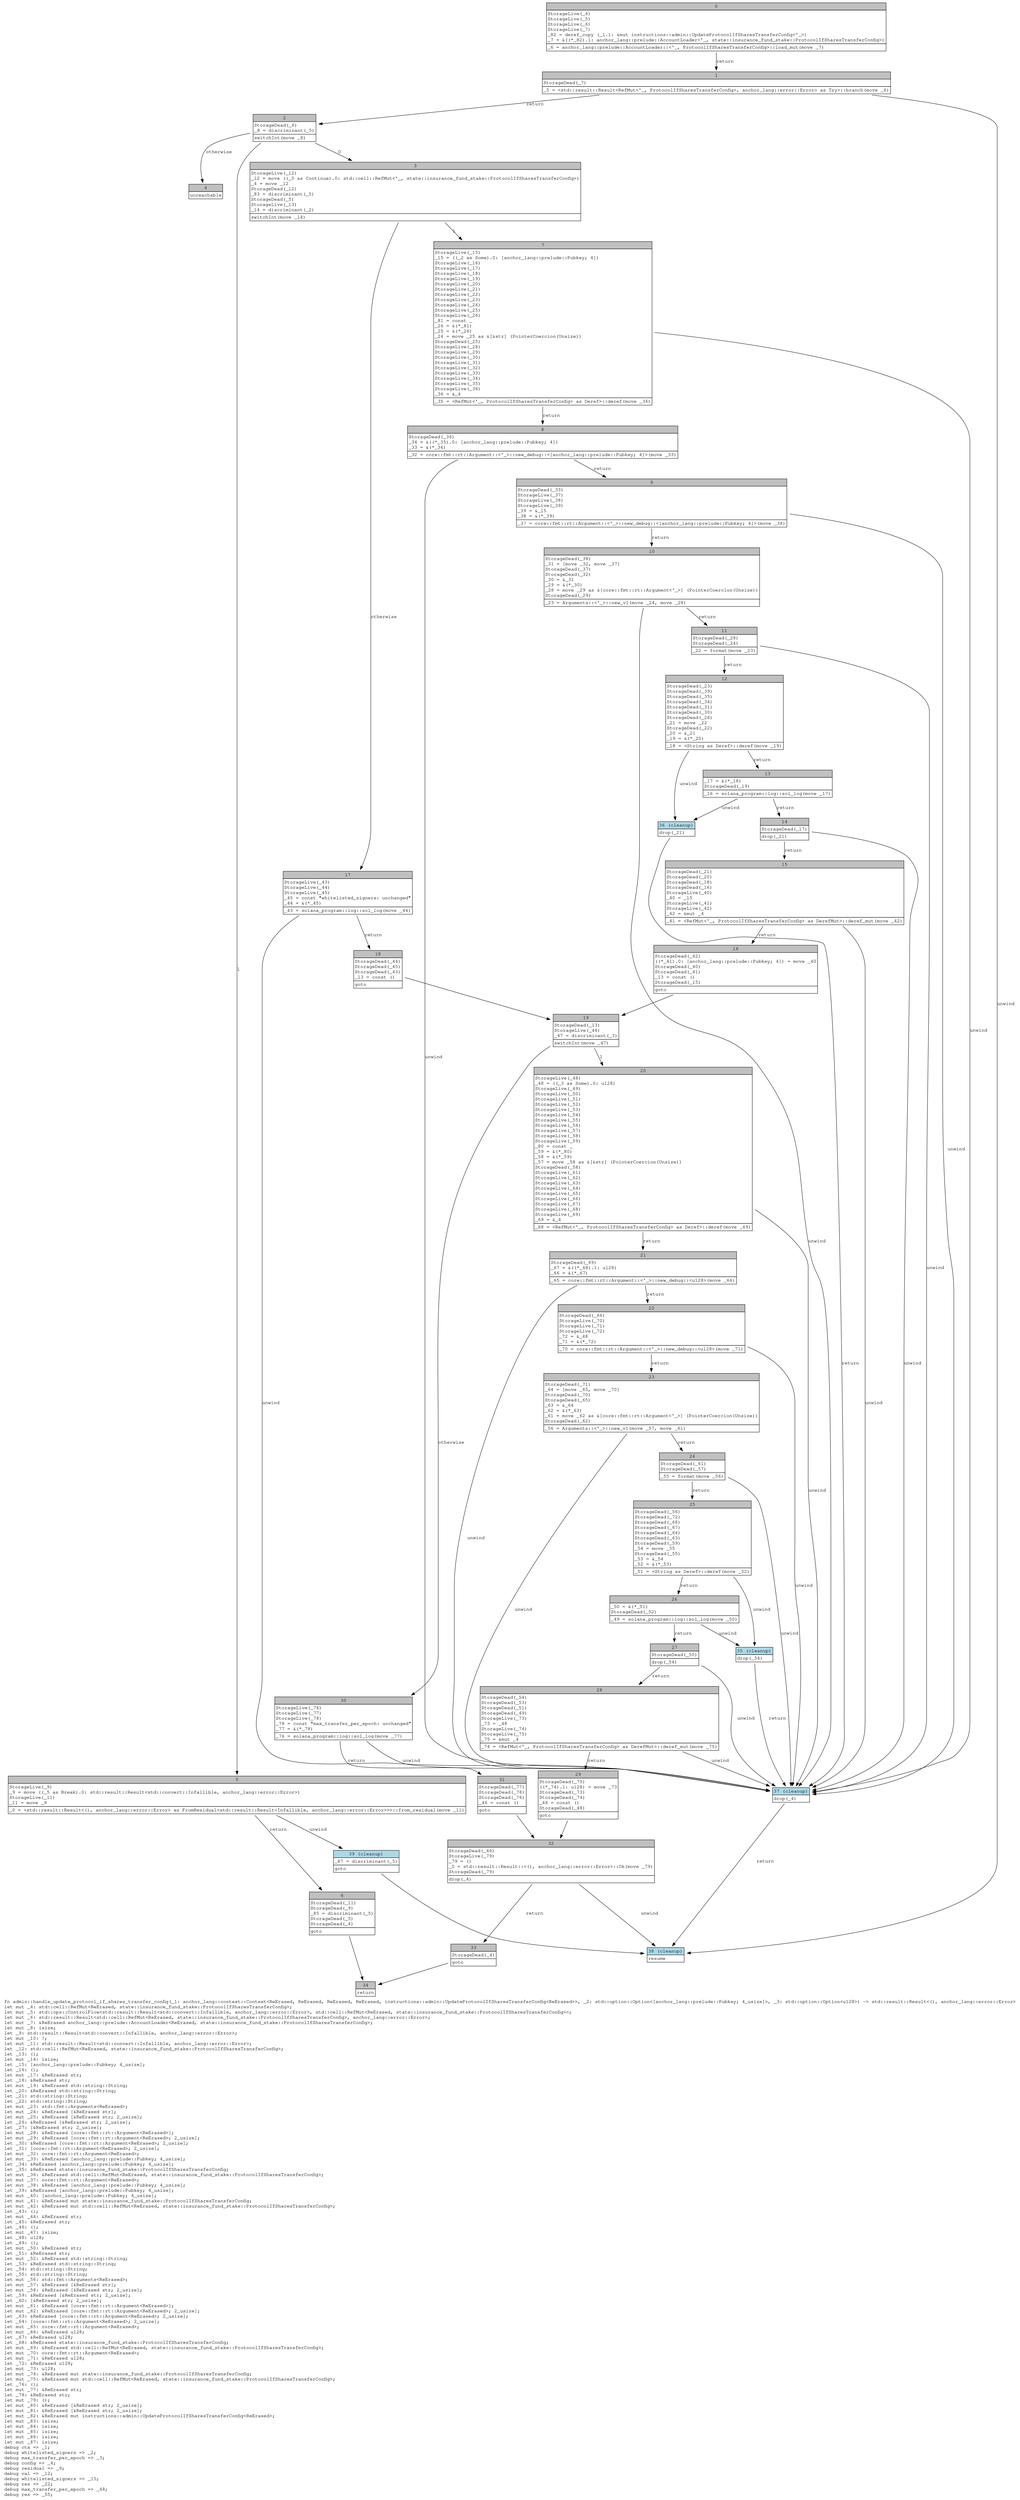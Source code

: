 digraph Mir_0_1110 {
    graph [fontname="Courier, monospace"];
    node [fontname="Courier, monospace"];
    edge [fontname="Courier, monospace"];
    label=<fn admin::handle_update_protocol_if_shares_transfer_config(_1: anchor_lang::context::Context&lt;ReErased, ReErased, ReErased, ReErased, instructions::admin::UpdateProtocolIfSharesTransferConfig&lt;ReErased&gt;&gt;, _2: std::option::Option&lt;[anchor_lang::prelude::Pubkey; 4_usize]&gt;, _3: std::option::Option&lt;u128&gt;) -&gt; std::result::Result&lt;(), anchor_lang::error::Error&gt;<br align="left"/>let mut _4: std::cell::RefMut&lt;ReErased, state::insurance_fund_stake::ProtocolIfSharesTransferConfig&gt;;<br align="left"/>let mut _5: std::ops::ControlFlow&lt;std::result::Result&lt;std::convert::Infallible, anchor_lang::error::Error&gt;, std::cell::RefMut&lt;ReErased, state::insurance_fund_stake::ProtocolIfSharesTransferConfig&gt;&gt;;<br align="left"/>let mut _6: std::result::Result&lt;std::cell::RefMut&lt;ReErased, state::insurance_fund_stake::ProtocolIfSharesTransferConfig&gt;, anchor_lang::error::Error&gt;;<br align="left"/>let mut _7: &amp;ReErased anchor_lang::prelude::AccountLoader&lt;ReErased, state::insurance_fund_stake::ProtocolIfSharesTransferConfig&gt;;<br align="left"/>let mut _8: isize;<br align="left"/>let _9: std::result::Result&lt;std::convert::Infallible, anchor_lang::error::Error&gt;;<br align="left"/>let mut _10: !;<br align="left"/>let mut _11: std::result::Result&lt;std::convert::Infallible, anchor_lang::error::Error&gt;;<br align="left"/>let _12: std::cell::RefMut&lt;ReErased, state::insurance_fund_stake::ProtocolIfSharesTransferConfig&gt;;<br align="left"/>let _13: ();<br align="left"/>let mut _14: isize;<br align="left"/>let _15: [anchor_lang::prelude::Pubkey; 4_usize];<br align="left"/>let _16: ();<br align="left"/>let mut _17: &amp;ReErased str;<br align="left"/>let _18: &amp;ReErased str;<br align="left"/>let mut _19: &amp;ReErased std::string::String;<br align="left"/>let _20: &amp;ReErased std::string::String;<br align="left"/>let _21: std::string::String;<br align="left"/>let _22: std::string::String;<br align="left"/>let mut _23: std::fmt::Arguments&lt;ReErased&gt;;<br align="left"/>let mut _24: &amp;ReErased [&amp;ReErased str];<br align="left"/>let mut _25: &amp;ReErased [&amp;ReErased str; 2_usize];<br align="left"/>let _26: &amp;ReErased [&amp;ReErased str; 2_usize];<br align="left"/>let _27: [&amp;ReErased str; 2_usize];<br align="left"/>let mut _28: &amp;ReErased [core::fmt::rt::Argument&lt;ReErased&gt;];<br align="left"/>let mut _29: &amp;ReErased [core::fmt::rt::Argument&lt;ReErased&gt;; 2_usize];<br align="left"/>let _30: &amp;ReErased [core::fmt::rt::Argument&lt;ReErased&gt;; 2_usize];<br align="left"/>let _31: [core::fmt::rt::Argument&lt;ReErased&gt;; 2_usize];<br align="left"/>let mut _32: core::fmt::rt::Argument&lt;ReErased&gt;;<br align="left"/>let mut _33: &amp;ReErased [anchor_lang::prelude::Pubkey; 4_usize];<br align="left"/>let _34: &amp;ReErased [anchor_lang::prelude::Pubkey; 4_usize];<br align="left"/>let _35: &amp;ReErased state::insurance_fund_stake::ProtocolIfSharesTransferConfig;<br align="left"/>let mut _36: &amp;ReErased std::cell::RefMut&lt;ReErased, state::insurance_fund_stake::ProtocolIfSharesTransferConfig&gt;;<br align="left"/>let mut _37: core::fmt::rt::Argument&lt;ReErased&gt;;<br align="left"/>let mut _38: &amp;ReErased [anchor_lang::prelude::Pubkey; 4_usize];<br align="left"/>let _39: &amp;ReErased [anchor_lang::prelude::Pubkey; 4_usize];<br align="left"/>let mut _40: [anchor_lang::prelude::Pubkey; 4_usize];<br align="left"/>let mut _41: &amp;ReErased mut state::insurance_fund_stake::ProtocolIfSharesTransferConfig;<br align="left"/>let mut _42: &amp;ReErased mut std::cell::RefMut&lt;ReErased, state::insurance_fund_stake::ProtocolIfSharesTransferConfig&gt;;<br align="left"/>let _43: ();<br align="left"/>let mut _44: &amp;ReErased str;<br align="left"/>let _45: &amp;ReErased str;<br align="left"/>let _46: ();<br align="left"/>let mut _47: isize;<br align="left"/>let _48: u128;<br align="left"/>let _49: ();<br align="left"/>let mut _50: &amp;ReErased str;<br align="left"/>let _51: &amp;ReErased str;<br align="left"/>let mut _52: &amp;ReErased std::string::String;<br align="left"/>let _53: &amp;ReErased std::string::String;<br align="left"/>let _54: std::string::String;<br align="left"/>let _55: std::string::String;<br align="left"/>let mut _56: std::fmt::Arguments&lt;ReErased&gt;;<br align="left"/>let mut _57: &amp;ReErased [&amp;ReErased str];<br align="left"/>let mut _58: &amp;ReErased [&amp;ReErased str; 2_usize];<br align="left"/>let _59: &amp;ReErased [&amp;ReErased str; 2_usize];<br align="left"/>let _60: [&amp;ReErased str; 2_usize];<br align="left"/>let mut _61: &amp;ReErased [core::fmt::rt::Argument&lt;ReErased&gt;];<br align="left"/>let mut _62: &amp;ReErased [core::fmt::rt::Argument&lt;ReErased&gt;; 2_usize];<br align="left"/>let _63: &amp;ReErased [core::fmt::rt::Argument&lt;ReErased&gt;; 2_usize];<br align="left"/>let _64: [core::fmt::rt::Argument&lt;ReErased&gt;; 2_usize];<br align="left"/>let mut _65: core::fmt::rt::Argument&lt;ReErased&gt;;<br align="left"/>let mut _66: &amp;ReErased u128;<br align="left"/>let _67: &amp;ReErased u128;<br align="left"/>let _68: &amp;ReErased state::insurance_fund_stake::ProtocolIfSharesTransferConfig;<br align="left"/>let mut _69: &amp;ReErased std::cell::RefMut&lt;ReErased, state::insurance_fund_stake::ProtocolIfSharesTransferConfig&gt;;<br align="left"/>let mut _70: core::fmt::rt::Argument&lt;ReErased&gt;;<br align="left"/>let mut _71: &amp;ReErased u128;<br align="left"/>let _72: &amp;ReErased u128;<br align="left"/>let mut _73: u128;<br align="left"/>let mut _74: &amp;ReErased mut state::insurance_fund_stake::ProtocolIfSharesTransferConfig;<br align="left"/>let mut _75: &amp;ReErased mut std::cell::RefMut&lt;ReErased, state::insurance_fund_stake::ProtocolIfSharesTransferConfig&gt;;<br align="left"/>let _76: ();<br align="left"/>let mut _77: &amp;ReErased str;<br align="left"/>let _78: &amp;ReErased str;<br align="left"/>let mut _79: ();<br align="left"/>let mut _80: &amp;ReErased [&amp;ReErased str; 2_usize];<br align="left"/>let mut _81: &amp;ReErased [&amp;ReErased str; 2_usize];<br align="left"/>let mut _82: &amp;ReErased mut instructions::admin::UpdateProtocolIfSharesTransferConfig&lt;ReErased&gt;;<br align="left"/>let mut _83: isize;<br align="left"/>let mut _84: isize;<br align="left"/>let mut _85: isize;<br align="left"/>let mut _86: isize;<br align="left"/>let mut _87: isize;<br align="left"/>debug ctx =&gt; _1;<br align="left"/>debug whitelisted_signers =&gt; _2;<br align="left"/>debug max_transfer_per_epoch =&gt; _3;<br align="left"/>debug config =&gt; _4;<br align="left"/>debug residual =&gt; _9;<br align="left"/>debug val =&gt; _12;<br align="left"/>debug whitelisted_signers =&gt; _15;<br align="left"/>debug res =&gt; _22;<br align="left"/>debug max_transfer_per_epoch =&gt; _48;<br align="left"/>debug res =&gt; _55;<br align="left"/>>;
    bb0__0_1110 [shape="none", label=<<table border="0" cellborder="1" cellspacing="0"><tr><td bgcolor="gray" align="center" colspan="1">0</td></tr><tr><td align="left" balign="left">StorageLive(_4)<br/>StorageLive(_5)<br/>StorageLive(_6)<br/>StorageLive(_7)<br/>_82 = deref_copy (_1.1: &amp;mut instructions::admin::UpdateProtocolIfSharesTransferConfig&lt;'_&gt;)<br/>_7 = &amp;((*_82).1: anchor_lang::prelude::AccountLoader&lt;'_, state::insurance_fund_stake::ProtocolIfSharesTransferConfig&gt;)<br/></td></tr><tr><td align="left">_6 = anchor_lang::prelude::AccountLoader::&lt;'_, ProtocolIfSharesTransferConfig&gt;::load_mut(move _7)</td></tr></table>>];
    bb1__0_1110 [shape="none", label=<<table border="0" cellborder="1" cellspacing="0"><tr><td bgcolor="gray" align="center" colspan="1">1</td></tr><tr><td align="left" balign="left">StorageDead(_7)<br/></td></tr><tr><td align="left">_5 = &lt;std::result::Result&lt;RefMut&lt;'_, ProtocolIfSharesTransferConfig&gt;, anchor_lang::error::Error&gt; as Try&gt;::branch(move _6)</td></tr></table>>];
    bb2__0_1110 [shape="none", label=<<table border="0" cellborder="1" cellspacing="0"><tr><td bgcolor="gray" align="center" colspan="1">2</td></tr><tr><td align="left" balign="left">StorageDead(_6)<br/>_8 = discriminant(_5)<br/></td></tr><tr><td align="left">switchInt(move _8)</td></tr></table>>];
    bb3__0_1110 [shape="none", label=<<table border="0" cellborder="1" cellspacing="0"><tr><td bgcolor="gray" align="center" colspan="1">3</td></tr><tr><td align="left" balign="left">StorageLive(_12)<br/>_12 = move ((_5 as Continue).0: std::cell::RefMut&lt;'_, state::insurance_fund_stake::ProtocolIfSharesTransferConfig&gt;)<br/>_4 = move _12<br/>StorageDead(_12)<br/>_83 = discriminant(_5)<br/>StorageDead(_5)<br/>StorageLive(_13)<br/>_14 = discriminant(_2)<br/></td></tr><tr><td align="left">switchInt(move _14)</td></tr></table>>];
    bb4__0_1110 [shape="none", label=<<table border="0" cellborder="1" cellspacing="0"><tr><td bgcolor="gray" align="center" colspan="1">4</td></tr><tr><td align="left">unreachable</td></tr></table>>];
    bb5__0_1110 [shape="none", label=<<table border="0" cellborder="1" cellspacing="0"><tr><td bgcolor="gray" align="center" colspan="1">5</td></tr><tr><td align="left" balign="left">StorageLive(_9)<br/>_9 = move ((_5 as Break).0: std::result::Result&lt;std::convert::Infallible, anchor_lang::error::Error&gt;)<br/>StorageLive(_11)<br/>_11 = move _9<br/></td></tr><tr><td align="left">_0 = &lt;std::result::Result&lt;(), anchor_lang::error::Error&gt; as FromResidual&lt;std::result::Result&lt;Infallible, anchor_lang::error::Error&gt;&gt;&gt;::from_residual(move _11)</td></tr></table>>];
    bb6__0_1110 [shape="none", label=<<table border="0" cellborder="1" cellspacing="0"><tr><td bgcolor="gray" align="center" colspan="1">6</td></tr><tr><td align="left" balign="left">StorageDead(_11)<br/>StorageDead(_9)<br/>_85 = discriminant(_5)<br/>StorageDead(_5)<br/>StorageDead(_4)<br/></td></tr><tr><td align="left">goto</td></tr></table>>];
    bb7__0_1110 [shape="none", label=<<table border="0" cellborder="1" cellspacing="0"><tr><td bgcolor="gray" align="center" colspan="1">7</td></tr><tr><td align="left" balign="left">StorageLive(_15)<br/>_15 = ((_2 as Some).0: [anchor_lang::prelude::Pubkey; 4])<br/>StorageLive(_16)<br/>StorageLive(_17)<br/>StorageLive(_18)<br/>StorageLive(_19)<br/>StorageLive(_20)<br/>StorageLive(_21)<br/>StorageLive(_22)<br/>StorageLive(_23)<br/>StorageLive(_24)<br/>StorageLive(_25)<br/>StorageLive(_26)<br/>_81 = const _<br/>_26 = &amp;(*_81)<br/>_25 = &amp;(*_26)<br/>_24 = move _25 as &amp;[&amp;str] (PointerCoercion(Unsize))<br/>StorageDead(_25)<br/>StorageLive(_28)<br/>StorageLive(_29)<br/>StorageLive(_30)<br/>StorageLive(_31)<br/>StorageLive(_32)<br/>StorageLive(_33)<br/>StorageLive(_34)<br/>StorageLive(_35)<br/>StorageLive(_36)<br/>_36 = &amp;_4<br/></td></tr><tr><td align="left">_35 = &lt;RefMut&lt;'_, ProtocolIfSharesTransferConfig&gt; as Deref&gt;::deref(move _36)</td></tr></table>>];
    bb8__0_1110 [shape="none", label=<<table border="0" cellborder="1" cellspacing="0"><tr><td bgcolor="gray" align="center" colspan="1">8</td></tr><tr><td align="left" balign="left">StorageDead(_36)<br/>_34 = &amp;((*_35).0: [anchor_lang::prelude::Pubkey; 4])<br/>_33 = &amp;(*_34)<br/></td></tr><tr><td align="left">_32 = core::fmt::rt::Argument::&lt;'_&gt;::new_debug::&lt;[anchor_lang::prelude::Pubkey; 4]&gt;(move _33)</td></tr></table>>];
    bb9__0_1110 [shape="none", label=<<table border="0" cellborder="1" cellspacing="0"><tr><td bgcolor="gray" align="center" colspan="1">9</td></tr><tr><td align="left" balign="left">StorageDead(_33)<br/>StorageLive(_37)<br/>StorageLive(_38)<br/>StorageLive(_39)<br/>_39 = &amp;_15<br/>_38 = &amp;(*_39)<br/></td></tr><tr><td align="left">_37 = core::fmt::rt::Argument::&lt;'_&gt;::new_debug::&lt;[anchor_lang::prelude::Pubkey; 4]&gt;(move _38)</td></tr></table>>];
    bb10__0_1110 [shape="none", label=<<table border="0" cellborder="1" cellspacing="0"><tr><td bgcolor="gray" align="center" colspan="1">10</td></tr><tr><td align="left" balign="left">StorageDead(_38)<br/>_31 = [move _32, move _37]<br/>StorageDead(_37)<br/>StorageDead(_32)<br/>_30 = &amp;_31<br/>_29 = &amp;(*_30)<br/>_28 = move _29 as &amp;[core::fmt::rt::Argument&lt;'_&gt;] (PointerCoercion(Unsize))<br/>StorageDead(_29)<br/></td></tr><tr><td align="left">_23 = Arguments::&lt;'_&gt;::new_v1(move _24, move _28)</td></tr></table>>];
    bb11__0_1110 [shape="none", label=<<table border="0" cellborder="1" cellspacing="0"><tr><td bgcolor="gray" align="center" colspan="1">11</td></tr><tr><td align="left" balign="left">StorageDead(_28)<br/>StorageDead(_24)<br/></td></tr><tr><td align="left">_22 = format(move _23)</td></tr></table>>];
    bb12__0_1110 [shape="none", label=<<table border="0" cellborder="1" cellspacing="0"><tr><td bgcolor="gray" align="center" colspan="1">12</td></tr><tr><td align="left" balign="left">StorageDead(_23)<br/>StorageDead(_39)<br/>StorageDead(_35)<br/>StorageDead(_34)<br/>StorageDead(_31)<br/>StorageDead(_30)<br/>StorageDead(_26)<br/>_21 = move _22<br/>StorageDead(_22)<br/>_20 = &amp;_21<br/>_19 = &amp;(*_20)<br/></td></tr><tr><td align="left">_18 = &lt;String as Deref&gt;::deref(move _19)</td></tr></table>>];
    bb13__0_1110 [shape="none", label=<<table border="0" cellborder="1" cellspacing="0"><tr><td bgcolor="gray" align="center" colspan="1">13</td></tr><tr><td align="left" balign="left">_17 = &amp;(*_18)<br/>StorageDead(_19)<br/></td></tr><tr><td align="left">_16 = solana_program::log::sol_log(move _17)</td></tr></table>>];
    bb14__0_1110 [shape="none", label=<<table border="0" cellborder="1" cellspacing="0"><tr><td bgcolor="gray" align="center" colspan="1">14</td></tr><tr><td align="left" balign="left">StorageDead(_17)<br/></td></tr><tr><td align="left">drop(_21)</td></tr></table>>];
    bb15__0_1110 [shape="none", label=<<table border="0" cellborder="1" cellspacing="0"><tr><td bgcolor="gray" align="center" colspan="1">15</td></tr><tr><td align="left" balign="left">StorageDead(_21)<br/>StorageDead(_20)<br/>StorageDead(_18)<br/>StorageDead(_16)<br/>StorageLive(_40)<br/>_40 = _15<br/>StorageLive(_41)<br/>StorageLive(_42)<br/>_42 = &amp;mut _4<br/></td></tr><tr><td align="left">_41 = &lt;RefMut&lt;'_, ProtocolIfSharesTransferConfig&gt; as DerefMut&gt;::deref_mut(move _42)</td></tr></table>>];
    bb16__0_1110 [shape="none", label=<<table border="0" cellborder="1" cellspacing="0"><tr><td bgcolor="gray" align="center" colspan="1">16</td></tr><tr><td align="left" balign="left">StorageDead(_42)<br/>((*_41).0: [anchor_lang::prelude::Pubkey; 4]) = move _40<br/>StorageDead(_40)<br/>StorageDead(_41)<br/>_13 = const ()<br/>StorageDead(_15)<br/></td></tr><tr><td align="left">goto</td></tr></table>>];
    bb17__0_1110 [shape="none", label=<<table border="0" cellborder="1" cellspacing="0"><tr><td bgcolor="gray" align="center" colspan="1">17</td></tr><tr><td align="left" balign="left">StorageLive(_43)<br/>StorageLive(_44)<br/>StorageLive(_45)<br/>_45 = const &quot;whitelisted_signers: unchanged&quot;<br/>_44 = &amp;(*_45)<br/></td></tr><tr><td align="left">_43 = solana_program::log::sol_log(move _44)</td></tr></table>>];
    bb18__0_1110 [shape="none", label=<<table border="0" cellborder="1" cellspacing="0"><tr><td bgcolor="gray" align="center" colspan="1">18</td></tr><tr><td align="left" balign="left">StorageDead(_44)<br/>StorageDead(_45)<br/>StorageDead(_43)<br/>_13 = const ()<br/></td></tr><tr><td align="left">goto</td></tr></table>>];
    bb19__0_1110 [shape="none", label=<<table border="0" cellborder="1" cellspacing="0"><tr><td bgcolor="gray" align="center" colspan="1">19</td></tr><tr><td align="left" balign="left">StorageDead(_13)<br/>StorageLive(_46)<br/>_47 = discriminant(_3)<br/></td></tr><tr><td align="left">switchInt(move _47)</td></tr></table>>];
    bb20__0_1110 [shape="none", label=<<table border="0" cellborder="1" cellspacing="0"><tr><td bgcolor="gray" align="center" colspan="1">20</td></tr><tr><td align="left" balign="left">StorageLive(_48)<br/>_48 = ((_3 as Some).0: u128)<br/>StorageLive(_49)<br/>StorageLive(_50)<br/>StorageLive(_51)<br/>StorageLive(_52)<br/>StorageLive(_53)<br/>StorageLive(_54)<br/>StorageLive(_55)<br/>StorageLive(_56)<br/>StorageLive(_57)<br/>StorageLive(_58)<br/>StorageLive(_59)<br/>_80 = const _<br/>_59 = &amp;(*_80)<br/>_58 = &amp;(*_59)<br/>_57 = move _58 as &amp;[&amp;str] (PointerCoercion(Unsize))<br/>StorageDead(_58)<br/>StorageLive(_61)<br/>StorageLive(_62)<br/>StorageLive(_63)<br/>StorageLive(_64)<br/>StorageLive(_65)<br/>StorageLive(_66)<br/>StorageLive(_67)<br/>StorageLive(_68)<br/>StorageLive(_69)<br/>_69 = &amp;_4<br/></td></tr><tr><td align="left">_68 = &lt;RefMut&lt;'_, ProtocolIfSharesTransferConfig&gt; as Deref&gt;::deref(move _69)</td></tr></table>>];
    bb21__0_1110 [shape="none", label=<<table border="0" cellborder="1" cellspacing="0"><tr><td bgcolor="gray" align="center" colspan="1">21</td></tr><tr><td align="left" balign="left">StorageDead(_69)<br/>_67 = &amp;((*_68).1: u128)<br/>_66 = &amp;(*_67)<br/></td></tr><tr><td align="left">_65 = core::fmt::rt::Argument::&lt;'_&gt;::new_debug::&lt;u128&gt;(move _66)</td></tr></table>>];
    bb22__0_1110 [shape="none", label=<<table border="0" cellborder="1" cellspacing="0"><tr><td bgcolor="gray" align="center" colspan="1">22</td></tr><tr><td align="left" balign="left">StorageDead(_66)<br/>StorageLive(_70)<br/>StorageLive(_71)<br/>StorageLive(_72)<br/>_72 = &amp;_48<br/>_71 = &amp;(*_72)<br/></td></tr><tr><td align="left">_70 = core::fmt::rt::Argument::&lt;'_&gt;::new_debug::&lt;u128&gt;(move _71)</td></tr></table>>];
    bb23__0_1110 [shape="none", label=<<table border="0" cellborder="1" cellspacing="0"><tr><td bgcolor="gray" align="center" colspan="1">23</td></tr><tr><td align="left" balign="left">StorageDead(_71)<br/>_64 = [move _65, move _70]<br/>StorageDead(_70)<br/>StorageDead(_65)<br/>_63 = &amp;_64<br/>_62 = &amp;(*_63)<br/>_61 = move _62 as &amp;[core::fmt::rt::Argument&lt;'_&gt;] (PointerCoercion(Unsize))<br/>StorageDead(_62)<br/></td></tr><tr><td align="left">_56 = Arguments::&lt;'_&gt;::new_v1(move _57, move _61)</td></tr></table>>];
    bb24__0_1110 [shape="none", label=<<table border="0" cellborder="1" cellspacing="0"><tr><td bgcolor="gray" align="center" colspan="1">24</td></tr><tr><td align="left" balign="left">StorageDead(_61)<br/>StorageDead(_57)<br/></td></tr><tr><td align="left">_55 = format(move _56)</td></tr></table>>];
    bb25__0_1110 [shape="none", label=<<table border="0" cellborder="1" cellspacing="0"><tr><td bgcolor="gray" align="center" colspan="1">25</td></tr><tr><td align="left" balign="left">StorageDead(_56)<br/>StorageDead(_72)<br/>StorageDead(_68)<br/>StorageDead(_67)<br/>StorageDead(_64)<br/>StorageDead(_63)<br/>StorageDead(_59)<br/>_54 = move _55<br/>StorageDead(_55)<br/>_53 = &amp;_54<br/>_52 = &amp;(*_53)<br/></td></tr><tr><td align="left">_51 = &lt;String as Deref&gt;::deref(move _52)</td></tr></table>>];
    bb26__0_1110 [shape="none", label=<<table border="0" cellborder="1" cellspacing="0"><tr><td bgcolor="gray" align="center" colspan="1">26</td></tr><tr><td align="left" balign="left">_50 = &amp;(*_51)<br/>StorageDead(_52)<br/></td></tr><tr><td align="left">_49 = solana_program::log::sol_log(move _50)</td></tr></table>>];
    bb27__0_1110 [shape="none", label=<<table border="0" cellborder="1" cellspacing="0"><tr><td bgcolor="gray" align="center" colspan="1">27</td></tr><tr><td align="left" balign="left">StorageDead(_50)<br/></td></tr><tr><td align="left">drop(_54)</td></tr></table>>];
    bb28__0_1110 [shape="none", label=<<table border="0" cellborder="1" cellspacing="0"><tr><td bgcolor="gray" align="center" colspan="1">28</td></tr><tr><td align="left" balign="left">StorageDead(_54)<br/>StorageDead(_53)<br/>StorageDead(_51)<br/>StorageDead(_49)<br/>StorageLive(_73)<br/>_73 = _48<br/>StorageLive(_74)<br/>StorageLive(_75)<br/>_75 = &amp;mut _4<br/></td></tr><tr><td align="left">_74 = &lt;RefMut&lt;'_, ProtocolIfSharesTransferConfig&gt; as DerefMut&gt;::deref_mut(move _75)</td></tr></table>>];
    bb29__0_1110 [shape="none", label=<<table border="0" cellborder="1" cellspacing="0"><tr><td bgcolor="gray" align="center" colspan="1">29</td></tr><tr><td align="left" balign="left">StorageDead(_75)<br/>((*_74).1: u128) = move _73<br/>StorageDead(_73)<br/>StorageDead(_74)<br/>_46 = const ()<br/>StorageDead(_48)<br/></td></tr><tr><td align="left">goto</td></tr></table>>];
    bb30__0_1110 [shape="none", label=<<table border="0" cellborder="1" cellspacing="0"><tr><td bgcolor="gray" align="center" colspan="1">30</td></tr><tr><td align="left" balign="left">StorageLive(_76)<br/>StorageLive(_77)<br/>StorageLive(_78)<br/>_78 = const &quot;max_transfer_per_epoch: unchanged&quot;<br/>_77 = &amp;(*_78)<br/></td></tr><tr><td align="left">_76 = solana_program::log::sol_log(move _77)</td></tr></table>>];
    bb31__0_1110 [shape="none", label=<<table border="0" cellborder="1" cellspacing="0"><tr><td bgcolor="gray" align="center" colspan="1">31</td></tr><tr><td align="left" balign="left">StorageDead(_77)<br/>StorageDead(_78)<br/>StorageDead(_76)<br/>_46 = const ()<br/></td></tr><tr><td align="left">goto</td></tr></table>>];
    bb32__0_1110 [shape="none", label=<<table border="0" cellborder="1" cellspacing="0"><tr><td bgcolor="gray" align="center" colspan="1">32</td></tr><tr><td align="left" balign="left">StorageDead(_46)<br/>StorageLive(_79)<br/>_79 = ()<br/>_0 = std::result::Result::&lt;(), anchor_lang::error::Error&gt;::Ok(move _79)<br/>StorageDead(_79)<br/></td></tr><tr><td align="left">drop(_4)</td></tr></table>>];
    bb33__0_1110 [shape="none", label=<<table border="0" cellborder="1" cellspacing="0"><tr><td bgcolor="gray" align="center" colspan="1">33</td></tr><tr><td align="left" balign="left">StorageDead(_4)<br/></td></tr><tr><td align="left">goto</td></tr></table>>];
    bb34__0_1110 [shape="none", label=<<table border="0" cellborder="1" cellspacing="0"><tr><td bgcolor="gray" align="center" colspan="1">34</td></tr><tr><td align="left">return</td></tr></table>>];
    bb35__0_1110 [shape="none", label=<<table border="0" cellborder="1" cellspacing="0"><tr><td bgcolor="lightblue" align="center" colspan="1">35 (cleanup)</td></tr><tr><td align="left">drop(_54)</td></tr></table>>];
    bb36__0_1110 [shape="none", label=<<table border="0" cellborder="1" cellspacing="0"><tr><td bgcolor="lightblue" align="center" colspan="1">36 (cleanup)</td></tr><tr><td align="left">drop(_21)</td></tr></table>>];
    bb37__0_1110 [shape="none", label=<<table border="0" cellborder="1" cellspacing="0"><tr><td bgcolor="lightblue" align="center" colspan="1">37 (cleanup)</td></tr><tr><td align="left">drop(_4)</td></tr></table>>];
    bb38__0_1110 [shape="none", label=<<table border="0" cellborder="1" cellspacing="0"><tr><td bgcolor="lightblue" align="center" colspan="1">38 (cleanup)</td></tr><tr><td align="left">resume</td></tr></table>>];
    bb39__0_1110 [shape="none", label=<<table border="0" cellborder="1" cellspacing="0"><tr><td bgcolor="lightblue" align="center" colspan="1">39 (cleanup)</td></tr><tr><td align="left" balign="left">_87 = discriminant(_5)<br/></td></tr><tr><td align="left">goto</td></tr></table>>];
    bb0__0_1110 -> bb1__0_1110 [label="return"];
    bb1__0_1110 -> bb2__0_1110 [label="return"];
    bb1__0_1110 -> bb38__0_1110 [label="unwind"];
    bb2__0_1110 -> bb3__0_1110 [label="0"];
    bb2__0_1110 -> bb5__0_1110 [label="1"];
    bb2__0_1110 -> bb4__0_1110 [label="otherwise"];
    bb3__0_1110 -> bb7__0_1110 [label="1"];
    bb3__0_1110 -> bb17__0_1110 [label="otherwise"];
    bb5__0_1110 -> bb6__0_1110 [label="return"];
    bb5__0_1110 -> bb39__0_1110 [label="unwind"];
    bb6__0_1110 -> bb34__0_1110 [label=""];
    bb7__0_1110 -> bb8__0_1110 [label="return"];
    bb7__0_1110 -> bb37__0_1110 [label="unwind"];
    bb8__0_1110 -> bb9__0_1110 [label="return"];
    bb8__0_1110 -> bb37__0_1110 [label="unwind"];
    bb9__0_1110 -> bb10__0_1110 [label="return"];
    bb9__0_1110 -> bb37__0_1110 [label="unwind"];
    bb10__0_1110 -> bb11__0_1110 [label="return"];
    bb10__0_1110 -> bb37__0_1110 [label="unwind"];
    bb11__0_1110 -> bb12__0_1110 [label="return"];
    bb11__0_1110 -> bb37__0_1110 [label="unwind"];
    bb12__0_1110 -> bb13__0_1110 [label="return"];
    bb12__0_1110 -> bb36__0_1110 [label="unwind"];
    bb13__0_1110 -> bb14__0_1110 [label="return"];
    bb13__0_1110 -> bb36__0_1110 [label="unwind"];
    bb14__0_1110 -> bb15__0_1110 [label="return"];
    bb14__0_1110 -> bb37__0_1110 [label="unwind"];
    bb15__0_1110 -> bb16__0_1110 [label="return"];
    bb15__0_1110 -> bb37__0_1110 [label="unwind"];
    bb16__0_1110 -> bb19__0_1110 [label=""];
    bb17__0_1110 -> bb18__0_1110 [label="return"];
    bb17__0_1110 -> bb37__0_1110 [label="unwind"];
    bb18__0_1110 -> bb19__0_1110 [label=""];
    bb19__0_1110 -> bb20__0_1110 [label="1"];
    bb19__0_1110 -> bb30__0_1110 [label="otherwise"];
    bb20__0_1110 -> bb21__0_1110 [label="return"];
    bb20__0_1110 -> bb37__0_1110 [label="unwind"];
    bb21__0_1110 -> bb22__0_1110 [label="return"];
    bb21__0_1110 -> bb37__0_1110 [label="unwind"];
    bb22__0_1110 -> bb23__0_1110 [label="return"];
    bb22__0_1110 -> bb37__0_1110 [label="unwind"];
    bb23__0_1110 -> bb24__0_1110 [label="return"];
    bb23__0_1110 -> bb37__0_1110 [label="unwind"];
    bb24__0_1110 -> bb25__0_1110 [label="return"];
    bb24__0_1110 -> bb37__0_1110 [label="unwind"];
    bb25__0_1110 -> bb26__0_1110 [label="return"];
    bb25__0_1110 -> bb35__0_1110 [label="unwind"];
    bb26__0_1110 -> bb27__0_1110 [label="return"];
    bb26__0_1110 -> bb35__0_1110 [label="unwind"];
    bb27__0_1110 -> bb28__0_1110 [label="return"];
    bb27__0_1110 -> bb37__0_1110 [label="unwind"];
    bb28__0_1110 -> bb29__0_1110 [label="return"];
    bb28__0_1110 -> bb37__0_1110 [label="unwind"];
    bb29__0_1110 -> bb32__0_1110 [label=""];
    bb30__0_1110 -> bb31__0_1110 [label="return"];
    bb30__0_1110 -> bb37__0_1110 [label="unwind"];
    bb31__0_1110 -> bb32__0_1110 [label=""];
    bb32__0_1110 -> bb33__0_1110 [label="return"];
    bb32__0_1110 -> bb38__0_1110 [label="unwind"];
    bb33__0_1110 -> bb34__0_1110 [label=""];
    bb35__0_1110 -> bb37__0_1110 [label="return"];
    bb36__0_1110 -> bb37__0_1110 [label="return"];
    bb37__0_1110 -> bb38__0_1110 [label="return"];
    bb39__0_1110 -> bb38__0_1110 [label=""];
}

